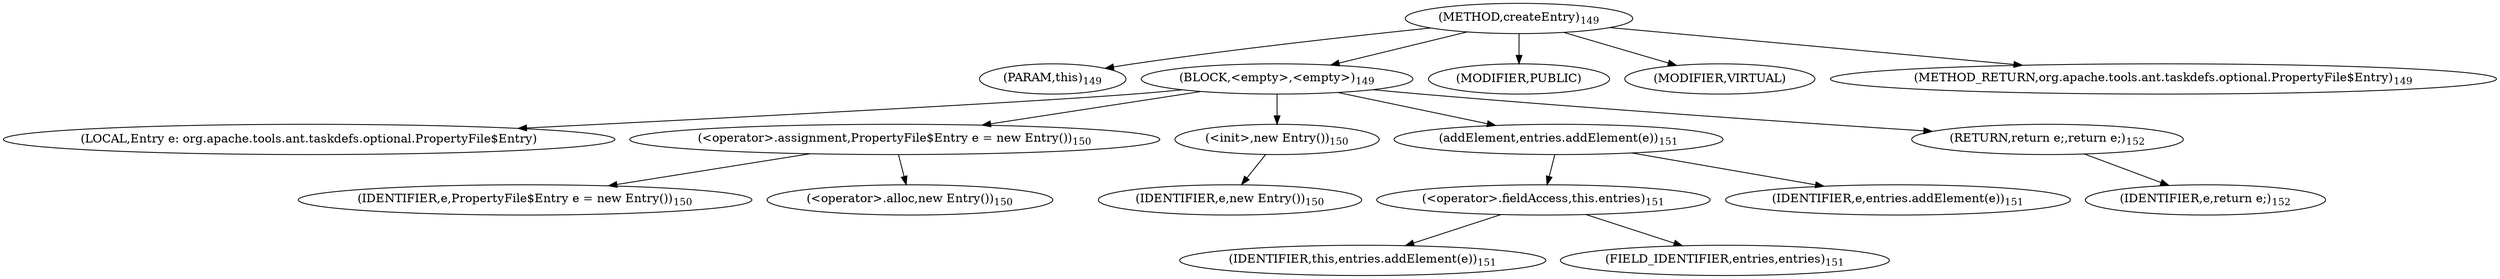 digraph "createEntry" {  
"120" [label = <(METHOD,createEntry)<SUB>149</SUB>> ]
"121" [label = <(PARAM,this)<SUB>149</SUB>> ]
"122" [label = <(BLOCK,&lt;empty&gt;,&lt;empty&gt;)<SUB>149</SUB>> ]
"9" [label = <(LOCAL,Entry e: org.apache.tools.ant.taskdefs.optional.PropertyFile$Entry)> ]
"123" [label = <(&lt;operator&gt;.assignment,PropertyFile$Entry e = new Entry())<SUB>150</SUB>> ]
"124" [label = <(IDENTIFIER,e,PropertyFile$Entry e = new Entry())<SUB>150</SUB>> ]
"125" [label = <(&lt;operator&gt;.alloc,new Entry())<SUB>150</SUB>> ]
"126" [label = <(&lt;init&gt;,new Entry())<SUB>150</SUB>> ]
"8" [label = <(IDENTIFIER,e,new Entry())<SUB>150</SUB>> ]
"127" [label = <(addElement,entries.addElement(e))<SUB>151</SUB>> ]
"128" [label = <(&lt;operator&gt;.fieldAccess,this.entries)<SUB>151</SUB>> ]
"129" [label = <(IDENTIFIER,this,entries.addElement(e))<SUB>151</SUB>> ]
"130" [label = <(FIELD_IDENTIFIER,entries,entries)<SUB>151</SUB>> ]
"131" [label = <(IDENTIFIER,e,entries.addElement(e))<SUB>151</SUB>> ]
"132" [label = <(RETURN,return e;,return e;)<SUB>152</SUB>> ]
"133" [label = <(IDENTIFIER,e,return e;)<SUB>152</SUB>> ]
"134" [label = <(MODIFIER,PUBLIC)> ]
"135" [label = <(MODIFIER,VIRTUAL)> ]
"136" [label = <(METHOD_RETURN,org.apache.tools.ant.taskdefs.optional.PropertyFile$Entry)<SUB>149</SUB>> ]
  "120" -> "121" 
  "120" -> "122" 
  "120" -> "134" 
  "120" -> "135" 
  "120" -> "136" 
  "122" -> "9" 
  "122" -> "123" 
  "122" -> "126" 
  "122" -> "127" 
  "122" -> "132" 
  "123" -> "124" 
  "123" -> "125" 
  "126" -> "8" 
  "127" -> "128" 
  "127" -> "131" 
  "128" -> "129" 
  "128" -> "130" 
  "132" -> "133" 
}
